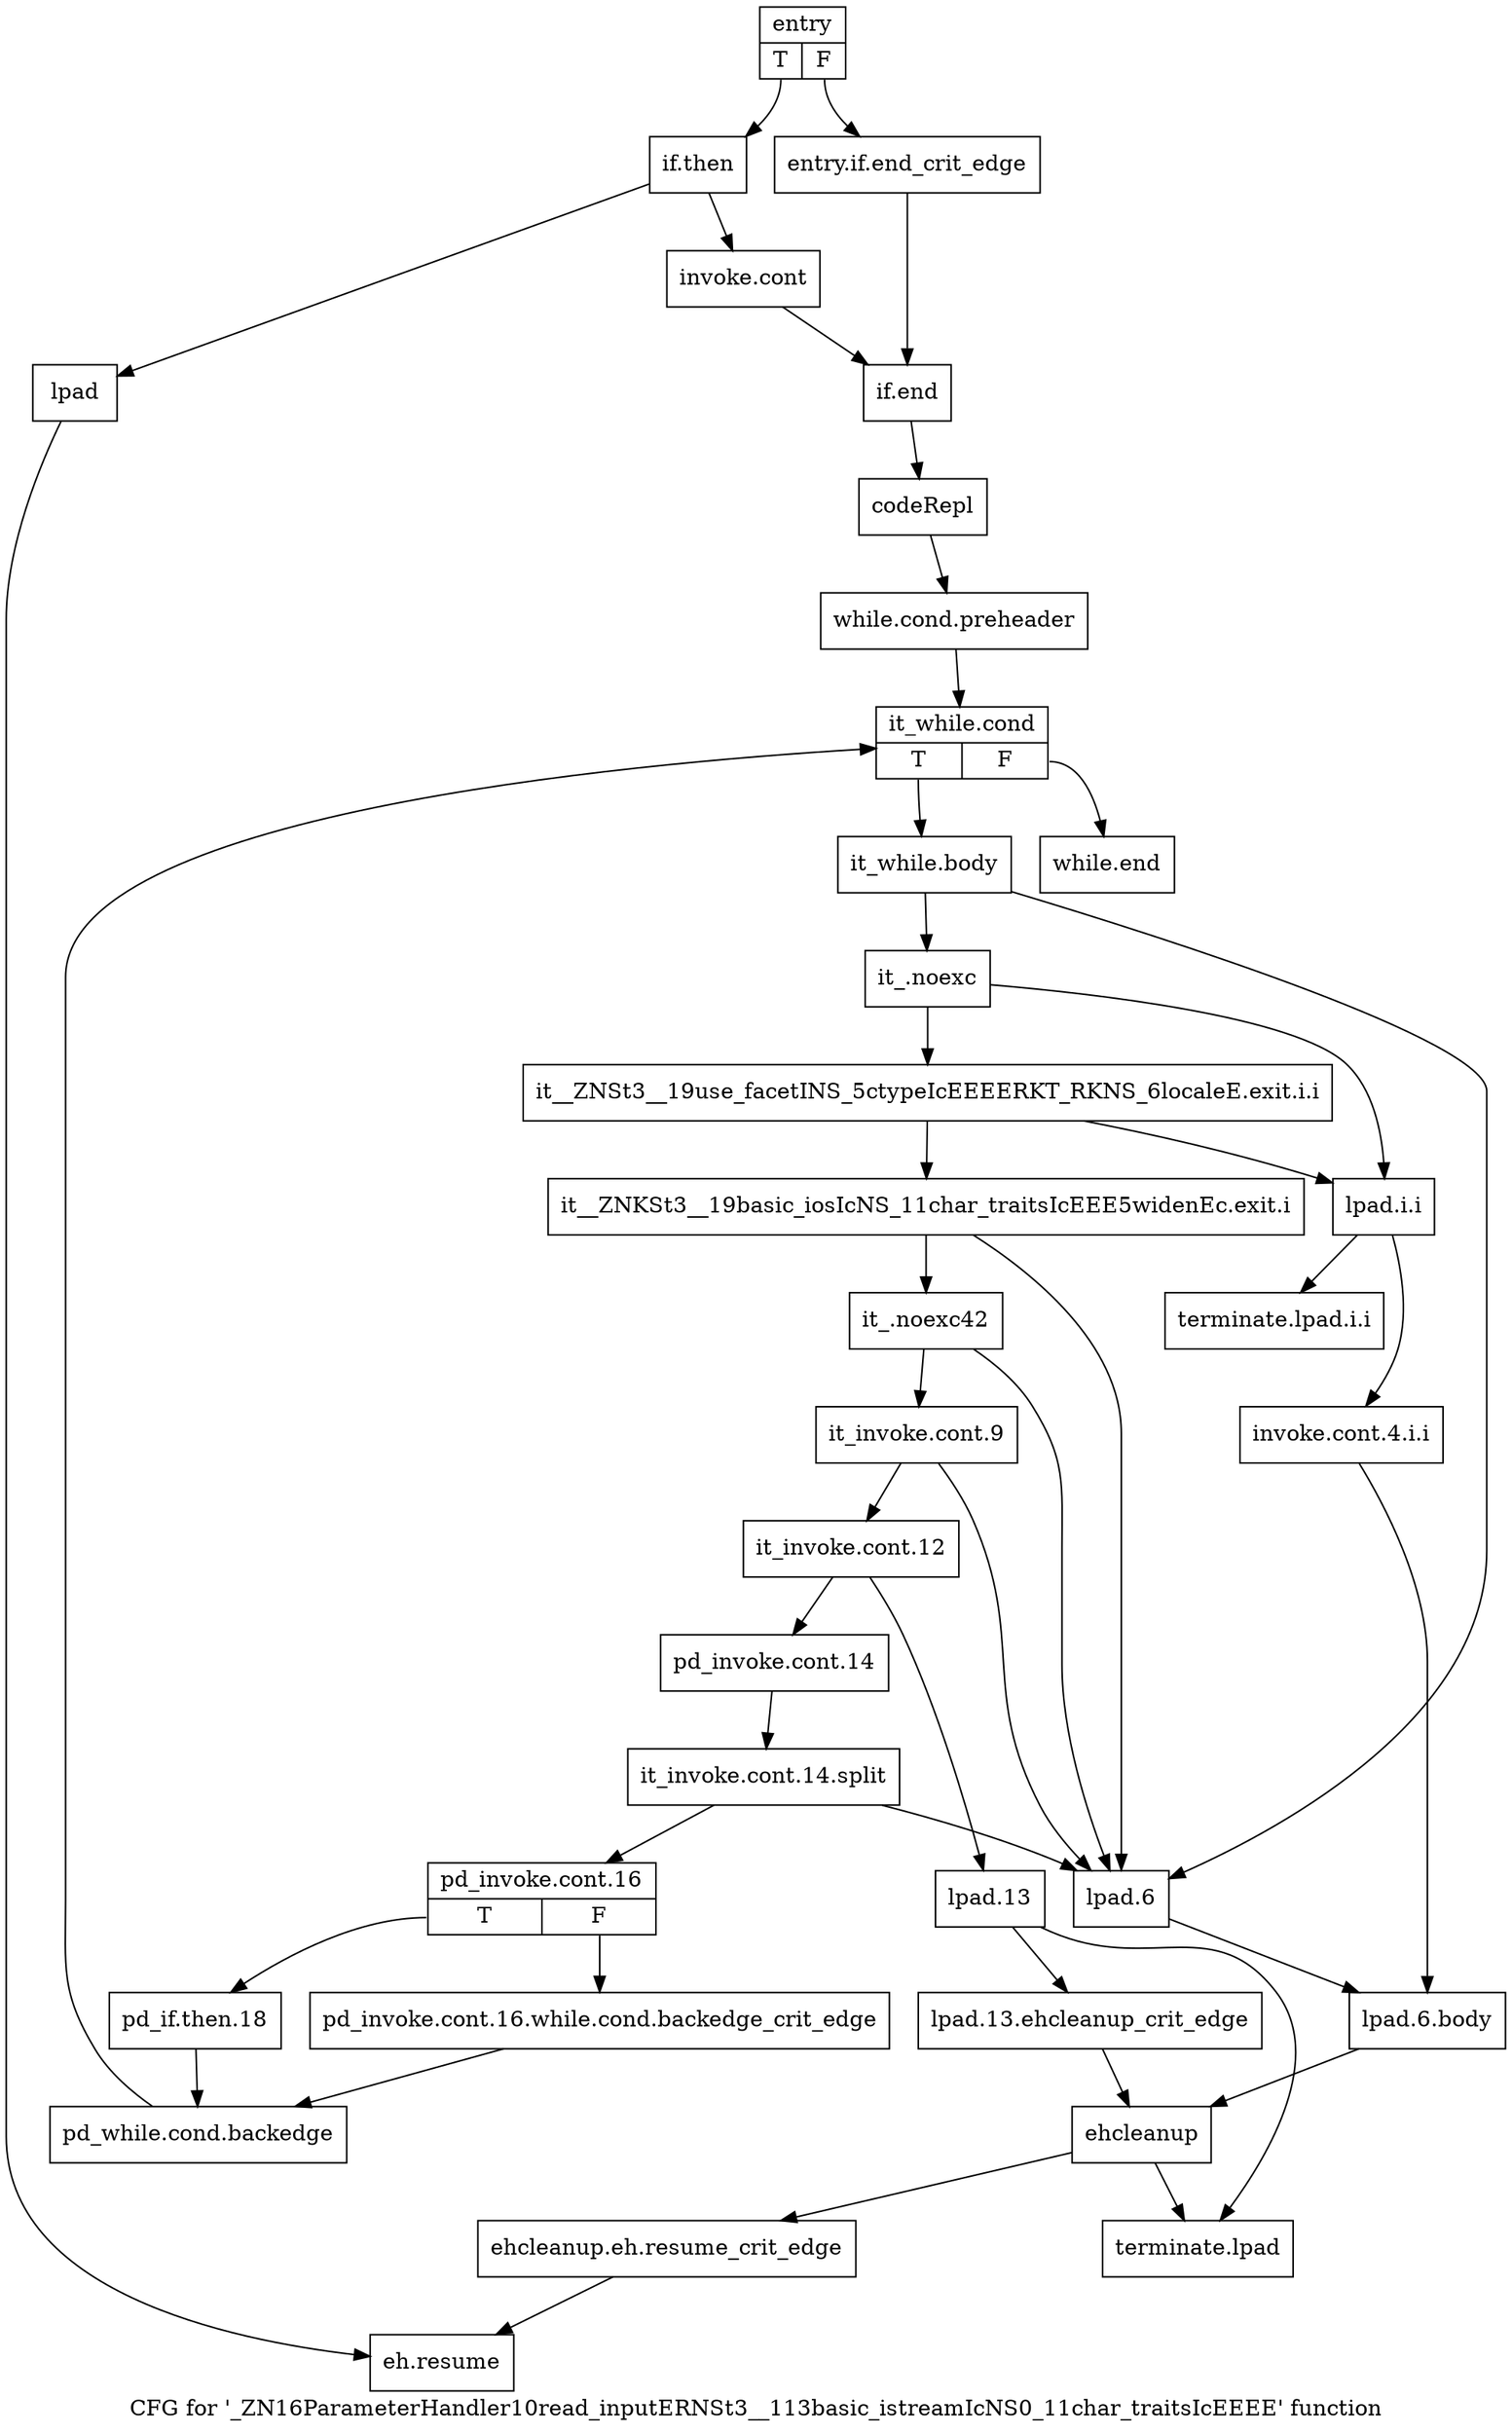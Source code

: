 digraph "CFG for '_ZN16ParameterHandler10read_inputERNSt3__113basic_istreamIcNS0_11char_traitsIcEEEE' function" {
	label="CFG for '_ZN16ParameterHandler10read_inputERNSt3__113basic_istreamIcNS0_11char_traitsIcEEEE' function";

	Node0x694ec80 [shape=record,label="{entry|{<s0>T|<s1>F}}"];
	Node0x694ec80:s0 -> Node0x694ed20;
	Node0x694ec80:s1 -> Node0x694ecd0;
	Node0x694ecd0 [shape=record,label="{entry.if.end_crit_edge}"];
	Node0x694ecd0 -> Node0x694ee10;
	Node0x694ed20 [shape=record,label="{if.then}"];
	Node0x694ed20 -> Node0x694ed70;
	Node0x694ed20 -> Node0x694edc0;
	Node0x694ed70 [shape=record,label="{invoke.cont}"];
	Node0x694ed70 -> Node0x694ee10;
	Node0x694edc0 [shape=record,label="{lpad}"];
	Node0x694edc0 -> Node0x694f630;
	Node0x694ee10 [shape=record,label="{if.end}"];
	Node0x694ee10 -> Node0x694ee60;
	Node0x694ee60 [shape=record,label="{codeRepl}"];
	Node0x694ee60 -> Node0x694eeb0;
	Node0x694eeb0 [shape=record,label="{while.cond.preheader}"];
	Node0x694eeb0 -> Node0x694ef00;
	Node0x694ef00 [shape=record,label="{it_while.cond|{<s0>T|<s1>F}}"];
	Node0x694ef00:s0 -> Node0x694ef50;
	Node0x694ef00:s1 -> Node0x694f540;
	Node0x694ef50 [shape=record,label="{it_while.body}"];
	Node0x694ef50 -> Node0x694efa0;
	Node0x694ef50 -> Node0x694f400;
	Node0x694efa0 [shape=record,label="{it_.noexc}"];
	Node0x694efa0 -> Node0x694eff0;
	Node0x694efa0 -> Node0x694f040;
	Node0x694eff0 [shape=record,label="{it__ZNSt3__19use_facetINS_5ctypeIcEEEERKT_RKNS_6localeE.exit.i.i}"];
	Node0x694eff0 -> Node0x694f130;
	Node0x694eff0 -> Node0x694f040;
	Node0x694f040 [shape=record,label="{lpad.i.i}"];
	Node0x694f040 -> Node0x694f090;
	Node0x694f040 -> Node0x694f0e0;
	Node0x694f090 [shape=record,label="{invoke.cont.4.i.i}"];
	Node0x694f090 -> Node0x694f450;
	Node0x694f0e0 [shape=record,label="{terminate.lpad.i.i}"];
	Node0x694f130 [shape=record,label="{it__ZNKSt3__19basic_iosIcNS_11char_traitsIcEEE5widenEc.exit.i}"];
	Node0x694f130 -> Node0x694f180;
	Node0x694f130 -> Node0x694f400;
	Node0x694f180 [shape=record,label="{it_.noexc42}"];
	Node0x694f180 -> Node0x694f1d0;
	Node0x694f180 -> Node0x694f400;
	Node0x694f1d0 [shape=record,label="{it_invoke.cont.9}"];
	Node0x694f1d0 -> Node0x694f220;
	Node0x694f1d0 -> Node0x694f400;
	Node0x694f220 [shape=record,label="{it_invoke.cont.12}"];
	Node0x694f220 -> Node0x694f270;
	Node0x694f220 -> Node0x694f4a0;
	Node0x694f270 [shape=record,label="{pd_invoke.cont.14}"];
	Node0x694f270 -> Node0xae555d0;
	Node0xae555d0 [shape=record,label="{it_invoke.cont.14.split}"];
	Node0xae555d0 -> Node0x694f2c0;
	Node0xae555d0 -> Node0x694f400;
	Node0x694f2c0 [shape=record,label="{pd_invoke.cont.16|{<s0>T|<s1>F}}"];
	Node0x694f2c0:s0 -> Node0x694f360;
	Node0x694f2c0:s1 -> Node0x694f310;
	Node0x694f310 [shape=record,label="{pd_invoke.cont.16.while.cond.backedge_crit_edge}"];
	Node0x694f310 -> Node0x694f3b0;
	Node0x694f360 [shape=record,label="{pd_if.then.18}"];
	Node0x694f360 -> Node0x694f3b0;
	Node0x694f3b0 [shape=record,label="{pd_while.cond.backedge}"];
	Node0x694f3b0 -> Node0x694ef00;
	Node0x694f400 [shape=record,label="{lpad.6}"];
	Node0x694f400 -> Node0x694f450;
	Node0x694f450 [shape=record,label="{lpad.6.body}"];
	Node0x694f450 -> Node0x694f590;
	Node0x694f4a0 [shape=record,label="{lpad.13}"];
	Node0x694f4a0 -> Node0x694f4f0;
	Node0x694f4a0 -> Node0x694f680;
	Node0x694f4f0 [shape=record,label="{lpad.13.ehcleanup_crit_edge}"];
	Node0x694f4f0 -> Node0x694f590;
	Node0x694f540 [shape=record,label="{while.end}"];
	Node0x694f590 [shape=record,label="{ehcleanup}"];
	Node0x694f590 -> Node0x694f5e0;
	Node0x694f590 -> Node0x694f680;
	Node0x694f5e0 [shape=record,label="{ehcleanup.eh.resume_crit_edge}"];
	Node0x694f5e0 -> Node0x694f630;
	Node0x694f630 [shape=record,label="{eh.resume}"];
	Node0x694f680 [shape=record,label="{terminate.lpad}"];
}
